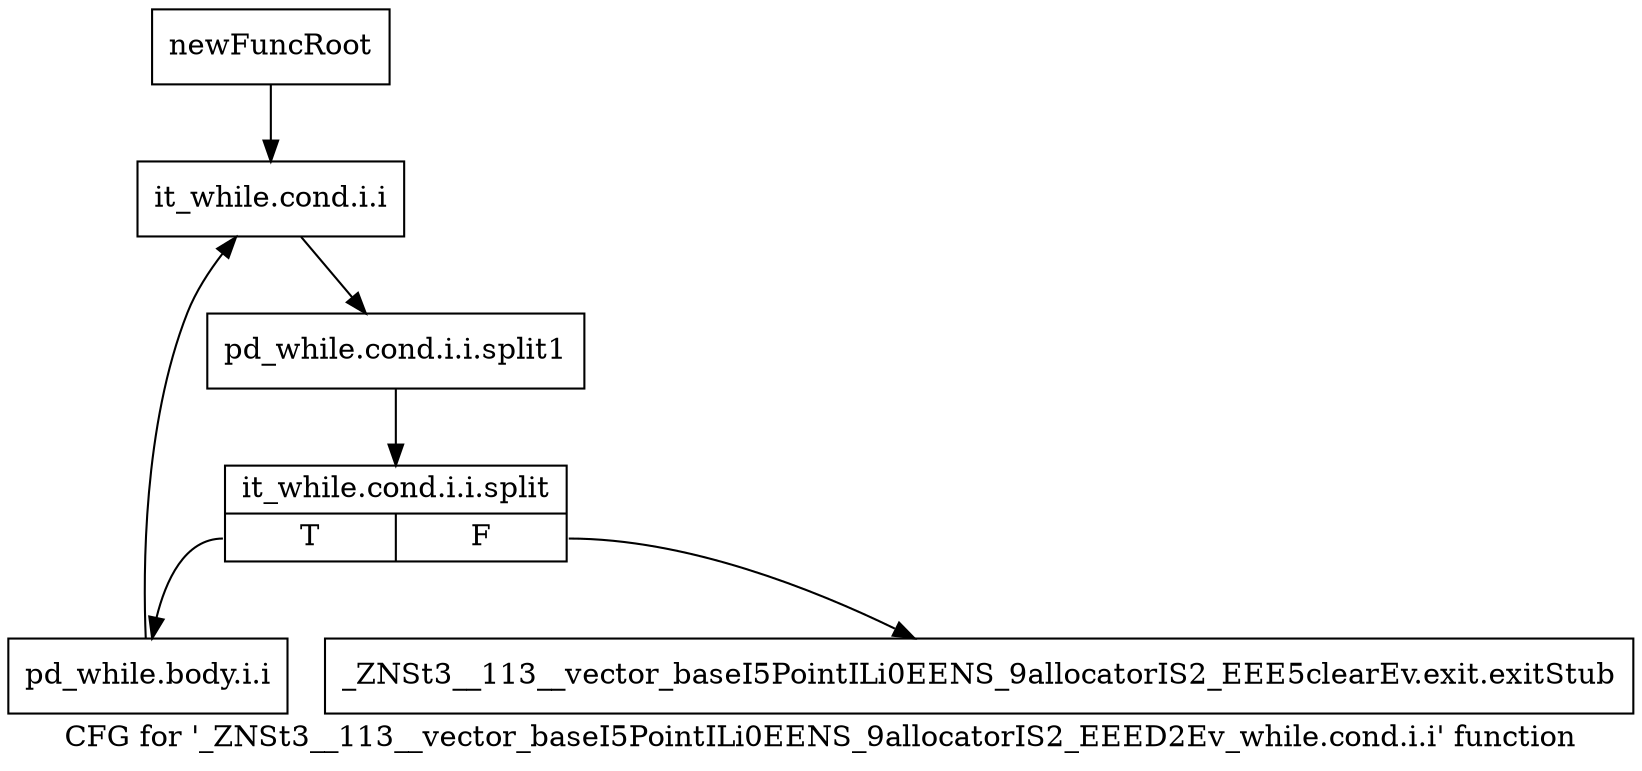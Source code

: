 digraph "CFG for '_ZNSt3__113__vector_baseI5PointILi0EENS_9allocatorIS2_EEED2Ev_while.cond.i.i' function" {
	label="CFG for '_ZNSt3__113__vector_baseI5PointILi0EENS_9allocatorIS2_EEED2Ev_while.cond.i.i' function";

	Node0x9654f60 [shape=record,label="{newFuncRoot}"];
	Node0x9654f60 -> Node0x9655000;
	Node0x9654fb0 [shape=record,label="{_ZNSt3__113__vector_baseI5PointILi0EENS_9allocatorIS2_EEE5clearEv.exit.exitStub}"];
	Node0x9655000 [shape=record,label="{it_while.cond.i.i}"];
	Node0x9655000 -> Node0xb661290;
	Node0xb661290 [shape=record,label="{pd_while.cond.i.i.split1}"];
	Node0xb661290 -> Node0x9635c10;
	Node0x9635c10 [shape=record,label="{it_while.cond.i.i.split|{<s0>T|<s1>F}}"];
	Node0x9635c10:s0 -> Node0x9655050;
	Node0x9635c10:s1 -> Node0x9654fb0;
	Node0x9655050 [shape=record,label="{pd_while.body.i.i}"];
	Node0x9655050 -> Node0x9655000;
}
